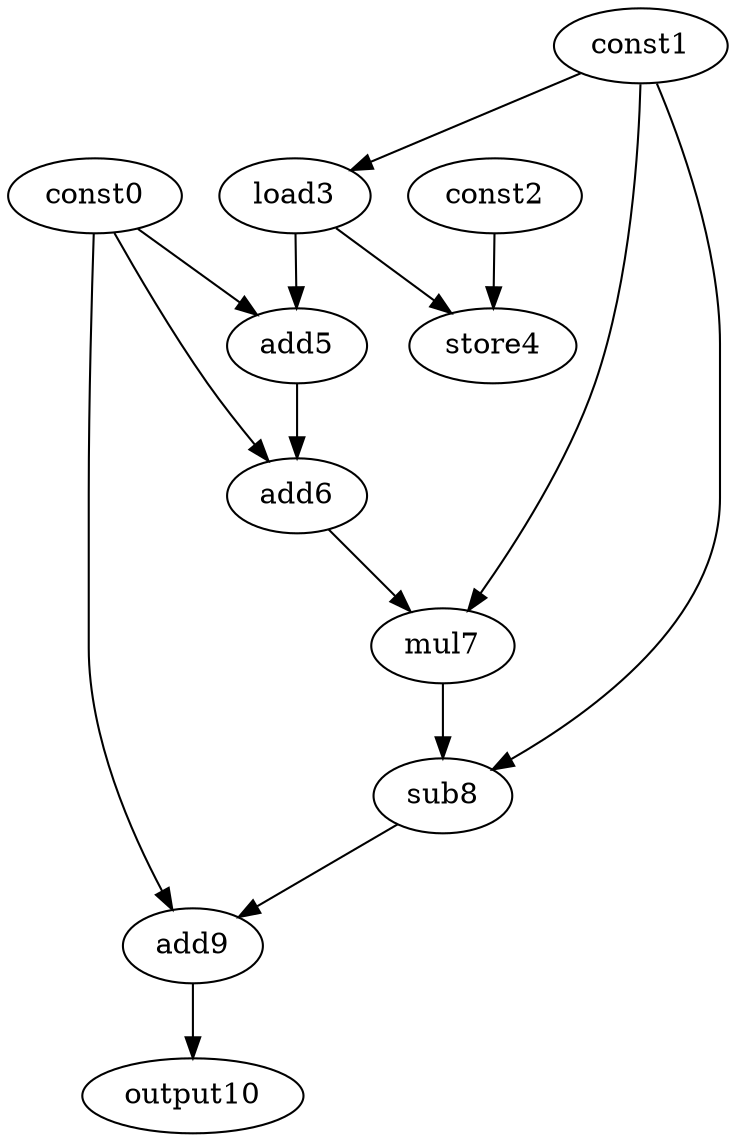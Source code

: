 digraph G { 
const0[opcode=const]; 
const1[opcode=const]; 
const2[opcode=const]; 
load3[opcode=load]; 
store4[opcode=store]; 
add5[opcode=add]; 
add6[opcode=add]; 
mul7[opcode=mul]; 
sub8[opcode=sub]; 
add9[opcode=add]; 
output10[opcode=output]; 
const1->load3[operand=0];
const2->store4[operand=0];
load3->store4[operand=1];
const0->add5[operand=0];
load3->add5[operand=1];
const0->add6[operand=0];
add5->add6[operand=1];
const1->mul7[operand=0];
add6->mul7[operand=1];
mul7->sub8[operand=0];
const1->sub8[operand=1];
sub8->add9[operand=0];
const0->add9[operand=1];
add9->output10[operand=0];
}
